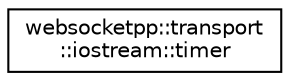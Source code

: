 digraph "Graphical Class Hierarchy"
{
  edge [fontname="Helvetica",fontsize="10",labelfontname="Helvetica",labelfontsize="10"];
  node [fontname="Helvetica",fontsize="10",shape=record];
  rankdir="LR";
  Node0 [label="websocketpp::transport\l::iostream::timer",height=0.2,width=0.4,color="black", fillcolor="white", style="filled",URL="$structwebsocketpp_1_1transport_1_1iostream_1_1timer.html"];
}
